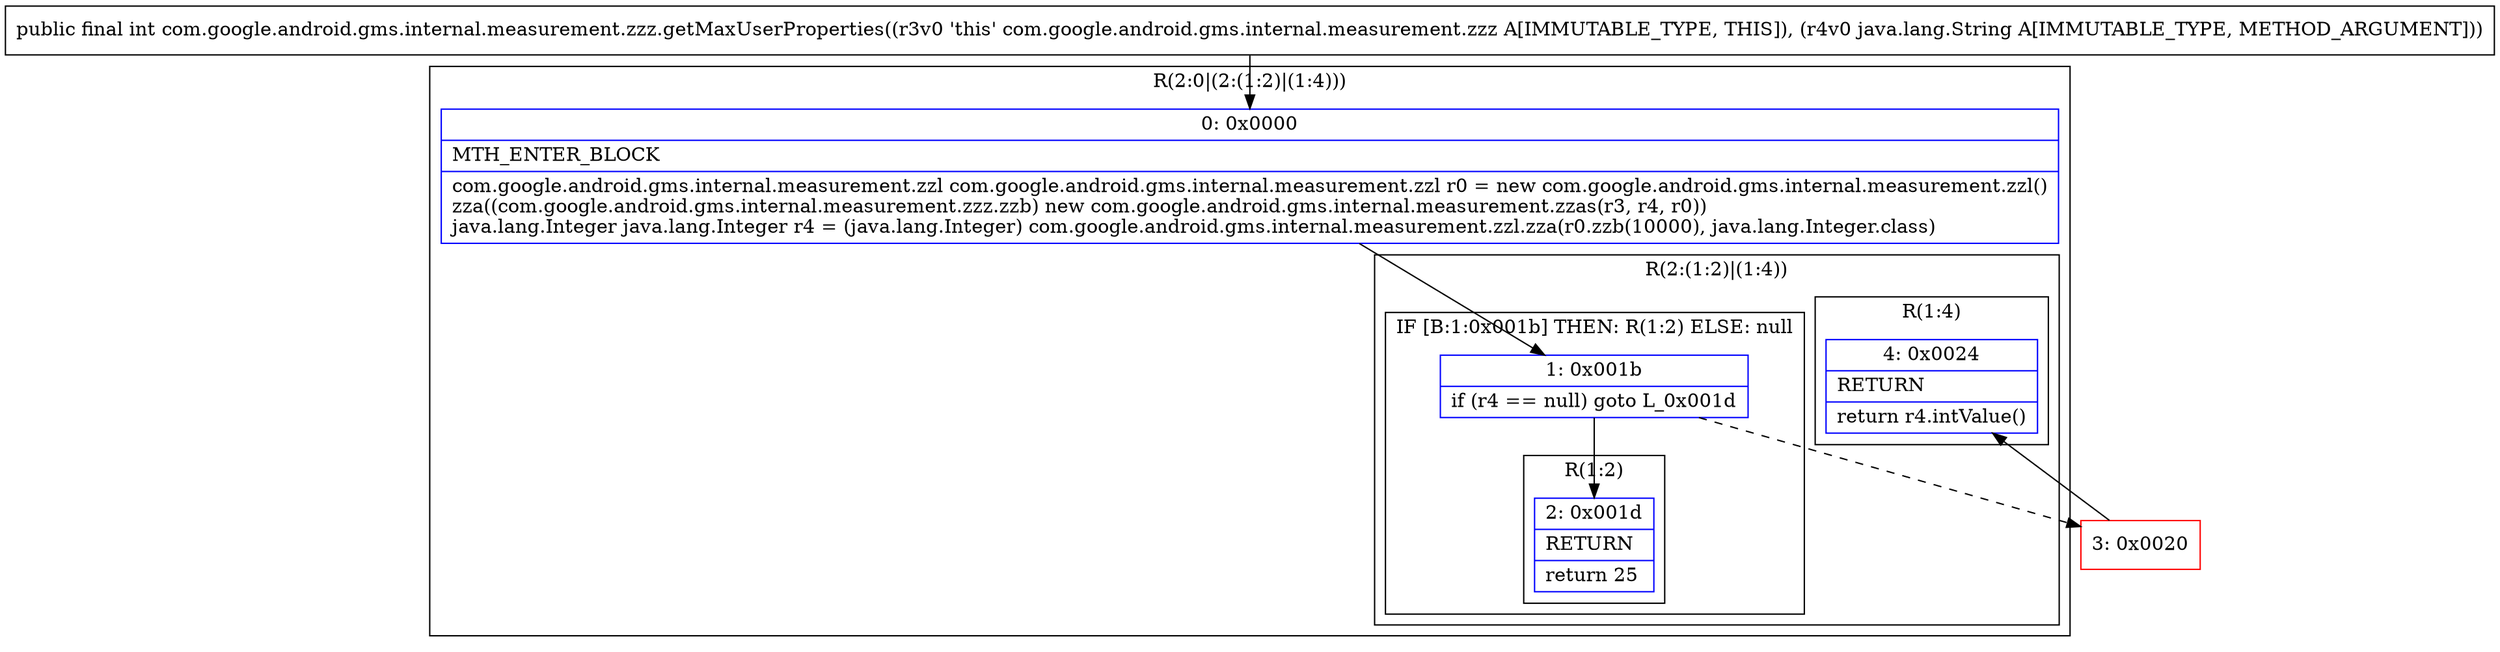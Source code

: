digraph "CFG forcom.google.android.gms.internal.measurement.zzz.getMaxUserProperties(Ljava\/lang\/String;)I" {
subgraph cluster_Region_1693045390 {
label = "R(2:0|(2:(1:2)|(1:4)))";
node [shape=record,color=blue];
Node_0 [shape=record,label="{0\:\ 0x0000|MTH_ENTER_BLOCK\l|com.google.android.gms.internal.measurement.zzl com.google.android.gms.internal.measurement.zzl r0 = new com.google.android.gms.internal.measurement.zzl()\lzza((com.google.android.gms.internal.measurement.zzz.zzb) new com.google.android.gms.internal.measurement.zzas(r3, r4, r0))\ljava.lang.Integer java.lang.Integer r4 = (java.lang.Integer) com.google.android.gms.internal.measurement.zzl.zza(r0.zzb(10000), java.lang.Integer.class)\l}"];
subgraph cluster_Region_1568143042 {
label = "R(2:(1:2)|(1:4))";
node [shape=record,color=blue];
subgraph cluster_IfRegion_833695728 {
label = "IF [B:1:0x001b] THEN: R(1:2) ELSE: null";
node [shape=record,color=blue];
Node_1 [shape=record,label="{1\:\ 0x001b|if (r4 == null) goto L_0x001d\l}"];
subgraph cluster_Region_2076151613 {
label = "R(1:2)";
node [shape=record,color=blue];
Node_2 [shape=record,label="{2\:\ 0x001d|RETURN\l|return 25\l}"];
}
}
subgraph cluster_Region_2132700906 {
label = "R(1:4)";
node [shape=record,color=blue];
Node_4 [shape=record,label="{4\:\ 0x0024|RETURN\l|return r4.intValue()\l}"];
}
}
}
Node_3 [shape=record,color=red,label="{3\:\ 0x0020}"];
MethodNode[shape=record,label="{public final int com.google.android.gms.internal.measurement.zzz.getMaxUserProperties((r3v0 'this' com.google.android.gms.internal.measurement.zzz A[IMMUTABLE_TYPE, THIS]), (r4v0 java.lang.String A[IMMUTABLE_TYPE, METHOD_ARGUMENT])) }"];
MethodNode -> Node_0;
Node_0 -> Node_1;
Node_1 -> Node_2;
Node_1 -> Node_3[style=dashed];
Node_3 -> Node_4;
}

